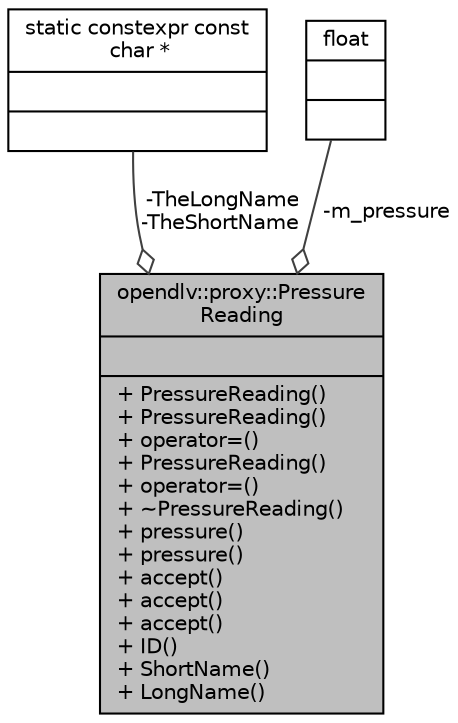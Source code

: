 digraph "opendlv::proxy::PressureReading"
{
 // LATEX_PDF_SIZE
  edge [fontname="Helvetica",fontsize="10",labelfontname="Helvetica",labelfontsize="10"];
  node [fontname="Helvetica",fontsize="10",shape=record];
  Node1 [label="{opendlv::proxy::Pressure\lReading\n||+ PressureReading()\l+ PressureReading()\l+ operator=()\l+ PressureReading()\l+ operator=()\l+ ~PressureReading()\l+ pressure()\l+ pressure()\l+ accept()\l+ accept()\l+ accept()\l+ ID()\l+ ShortName()\l+ LongName()\l}",height=0.2,width=0.4,color="black", fillcolor="grey75", style="filled", fontcolor="black",tooltip=" "];
  Node2 -> Node1 [color="grey25",fontsize="10",style="solid",label=" -TheLongName\n-TheShortName" ,arrowhead="odiamond"];
  Node2 [label="{static constexpr const\l char *\n||}",height=0.2,width=0.4,color="black", fillcolor="white", style="filled",tooltip=" "];
  Node3 -> Node1 [color="grey25",fontsize="10",style="solid",label=" -m_pressure" ,arrowhead="odiamond"];
  Node3 [label="{float\n||}",height=0.2,width=0.4,color="black", fillcolor="white", style="filled",tooltip=" "];
}

